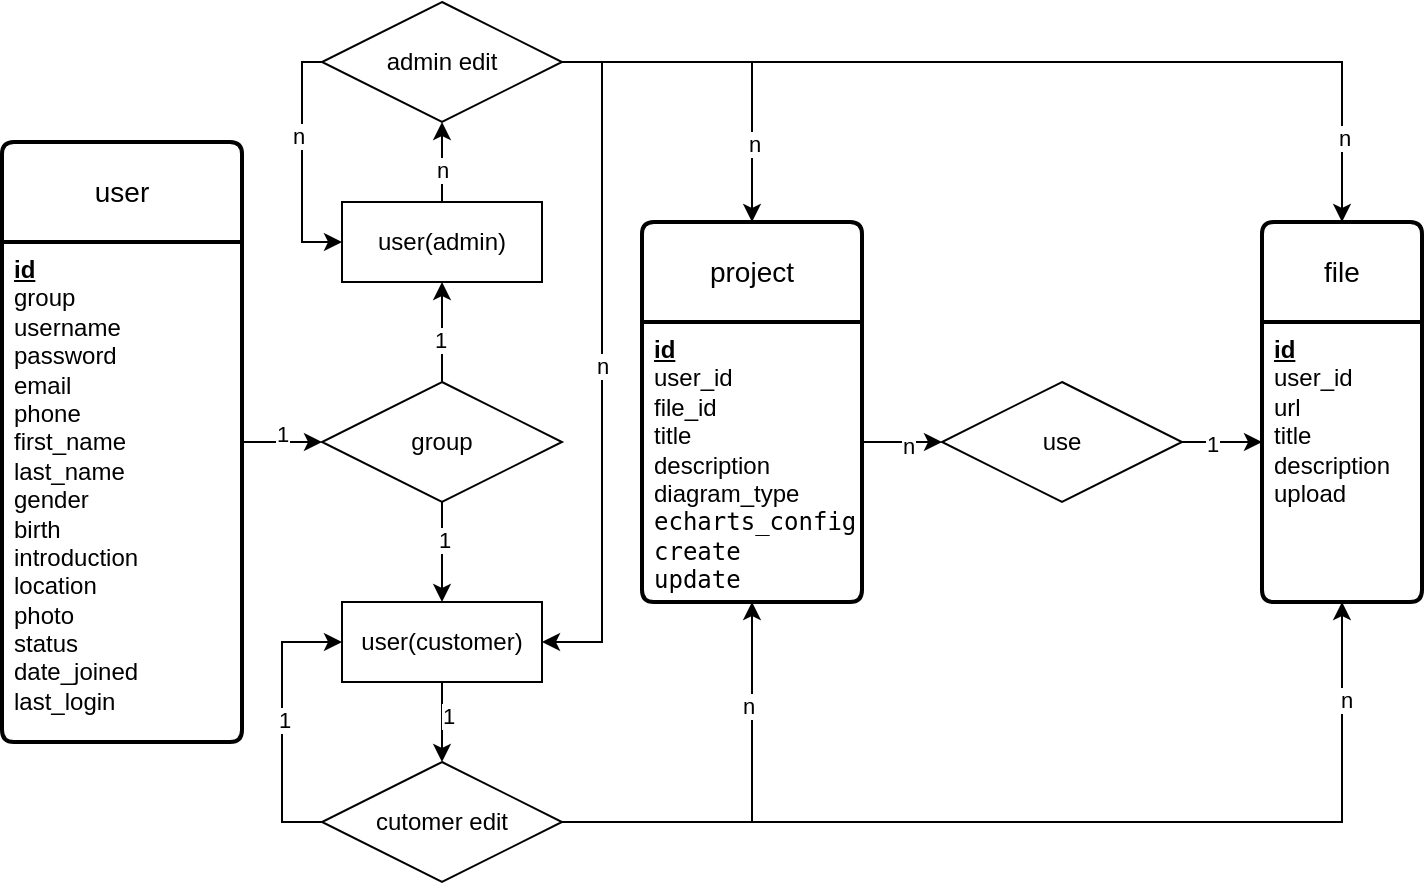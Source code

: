 <mxfile version="26.0.11">
  <diagram name="Page-1" id="Ezr3lK1BZChRI7_YOY6R">
    <mxGraphModel dx="1195" dy="615" grid="1" gridSize="10" guides="1" tooltips="1" connect="1" arrows="1" fold="1" page="1" pageScale="1" pageWidth="827" pageHeight="1169" math="0" shadow="0">
      <root>
        <mxCell id="0" />
        <mxCell id="1" parent="0" />
        <mxCell id="ozpLbiX_fu5x1f-NspbY-40" value="user" style="swimlane;childLayout=stackLayout;horizontal=1;startSize=50;horizontalStack=0;rounded=1;fontSize=14;fontStyle=0;strokeWidth=2;resizeParent=0;resizeLast=1;shadow=0;dashed=0;align=center;arcSize=4;whiteSpace=wrap;html=1;" parent="1" vertex="1">
          <mxGeometry x="160" y="610" width="120" height="300" as="geometry" />
        </mxCell>
        <mxCell id="ozpLbiX_fu5x1f-NspbY-41" value="&lt;span style=&quot;font-weight: 700; text-wrap-mode: wrap; text-decoration-line: underline;&quot;&gt;id&lt;/span&gt;&lt;div&gt;&lt;div&gt;&lt;div&gt;&lt;div&gt;&lt;span style=&quot;text-wrap-mode: wrap;&quot;&gt;group&lt;/span&gt;&lt;/div&gt;&lt;/div&gt;&lt;div&gt;&lt;span style=&quot;text-wrap-mode: wrap;&quot;&gt;username&lt;/span&gt;&lt;/div&gt;&lt;div&gt;&lt;span style=&quot;text-wrap-mode: wrap;&quot;&gt;password&lt;/span&gt;&lt;span style=&quot;text-wrap-mode: wrap;&quot;&gt;&lt;/span&gt;&lt;/div&gt;&lt;div&gt;&lt;span style=&quot;text-wrap-mode: wrap;&quot;&gt;email&lt;/span&gt;&lt;span style=&quot;text-wrap-mode: wrap;&quot;&gt;&lt;/span&gt;&lt;/div&gt;&lt;div&gt;&lt;span style=&quot;text-wrap-mode: wrap;&quot;&gt;phone&lt;/span&gt;&lt;span style=&quot;text-wrap-mode: wrap;&quot;&gt;&lt;/span&gt;&lt;/div&gt;&lt;div&gt;&lt;span style=&quot;text-wrap-mode: wrap;&quot;&gt;first_name&lt;/span&gt;&lt;span style=&quot;text-wrap-mode: wrap;&quot;&gt;&lt;/span&gt;&lt;/div&gt;&lt;div&gt;&lt;span style=&quot;text-wrap-mode: wrap;&quot;&gt;last_name&lt;/span&gt;&lt;/div&gt;&lt;div&gt;&lt;span style=&quot;text-wrap-mode: wrap;&quot;&gt;gender&lt;/span&gt;&lt;/div&gt;&lt;div&gt;&lt;span style=&quot;text-wrap-mode: wrap;&quot;&gt;birth&lt;/span&gt;&lt;/div&gt;&lt;div&gt;&lt;span style=&quot;text-wrap-mode: wrap;&quot;&gt;introduction&lt;/span&gt;&lt;/div&gt;&lt;div&gt;&lt;span style=&quot;text-wrap-mode: wrap;&quot;&gt;location&lt;/span&gt;&lt;/div&gt;&lt;div&gt;&lt;span style=&quot;text-wrap-mode: wrap;&quot;&gt;photo&lt;/span&gt;&lt;span style=&quot;text-wrap-mode: wrap;&quot;&gt;&lt;/span&gt;&lt;/div&gt;&lt;div&gt;&lt;span style=&quot;text-wrap-mode: wrap;&quot;&gt;status&lt;/span&gt;&lt;/div&gt;&lt;div&gt;&lt;span style=&quot;background-color: transparent; color: light-dark(rgb(0, 0, 0), rgb(255, 255, 255));&quot;&gt;date_joined&lt;/span&gt;&lt;/div&gt;&lt;div&gt;last_login&amp;nbsp;&lt;/div&gt;&lt;div&gt;&amp;nbsp;&lt;span style=&quot;text-wrap-mode: wrap;&quot;&gt;&lt;/span&gt;&lt;/div&gt;&lt;/div&gt;&lt;/div&gt;" style="align=left;strokeColor=none;fillColor=none;spacingLeft=4;fontSize=12;verticalAlign=top;resizable=0;rotatable=0;part=1;html=1;" parent="ozpLbiX_fu5x1f-NspbY-40" vertex="1">
          <mxGeometry y="50" width="120" height="250" as="geometry" />
        </mxCell>
        <mxCell id="r9TCEUBcotQIVBJyixz0-10" value="project" style="swimlane;childLayout=stackLayout;horizontal=1;startSize=50;horizontalStack=0;rounded=1;fontSize=14;fontStyle=0;strokeWidth=2;resizeParent=0;resizeLast=1;shadow=0;dashed=0;align=center;arcSize=4;whiteSpace=wrap;html=1;" vertex="1" parent="1">
          <mxGeometry x="480" y="650" width="110" height="190" as="geometry" />
        </mxCell>
        <mxCell id="r9TCEUBcotQIVBJyixz0-11" value="&lt;span style=&quot;text-wrap-mode: wrap; text-decoration-line: underline; font-weight: 700;&quot;&gt;id&lt;/span&gt;&lt;div&gt;user_id&lt;/div&gt;&lt;div&gt;file_id&lt;/div&gt;&lt;div&gt;title&lt;/div&gt;&lt;div&gt;description&lt;/div&gt;&lt;div&gt;diagram_type&lt;/div&gt;&lt;div&gt;&lt;code&gt;echarts_config&lt;/code&gt;&lt;/div&gt;&lt;div&gt;&lt;code&gt;create&lt;/code&gt;&lt;/div&gt;&lt;div&gt;&lt;code&gt;update&lt;/code&gt;&lt;/div&gt;" style="align=left;strokeColor=none;fillColor=none;spacingLeft=4;fontSize=12;verticalAlign=top;resizable=0;rotatable=0;part=1;html=1;" vertex="1" parent="r9TCEUBcotQIVBJyixz0-10">
          <mxGeometry y="50" width="110" height="140" as="geometry" />
        </mxCell>
        <mxCell id="r9TCEUBcotQIVBJyixz0-13" value="file" style="swimlane;childLayout=stackLayout;horizontal=1;startSize=50;horizontalStack=0;rounded=1;fontSize=14;fontStyle=0;strokeWidth=2;resizeParent=0;resizeLast=1;shadow=0;dashed=0;align=center;arcSize=4;whiteSpace=wrap;html=1;" vertex="1" parent="1">
          <mxGeometry x="790" y="650" width="80" height="190" as="geometry" />
        </mxCell>
        <mxCell id="r9TCEUBcotQIVBJyixz0-14" value="&lt;span style=&quot;text-wrap-mode: wrap; text-decoration-line: underline; font-weight: 700;&quot;&gt;id&lt;/span&gt;&lt;div&gt;user_id&lt;/div&gt;&lt;div&gt;&lt;span style=&quot;background-color: transparent; color: light-dark(rgb(0, 0, 0), rgb(255, 255, 255));&quot;&gt;url&lt;/span&gt;&lt;/div&gt;&lt;div&gt;&lt;span style=&quot;background-color: transparent; color: light-dark(rgb(0, 0, 0), rgb(255, 255, 255));&quot;&gt;title&lt;/span&gt;&lt;/div&gt;&lt;div&gt;description&lt;/div&gt;&lt;div&gt;&lt;span style=&quot;background-color: transparent; color: light-dark(rgb(0, 0, 0), rgb(255, 255, 255));&quot;&gt;upload&lt;/span&gt;&lt;/div&gt;&lt;div&gt;&lt;br&gt;&lt;/div&gt;" style="align=left;strokeColor=none;fillColor=none;spacingLeft=4;fontSize=12;verticalAlign=top;resizable=0;rotatable=0;part=1;html=1;" vertex="1" parent="r9TCEUBcotQIVBJyixz0-13">
          <mxGeometry y="50" width="80" height="140" as="geometry" />
        </mxCell>
        <mxCell id="r9TCEUBcotQIVBJyixz0-40" value="use" style="shape=rhombus;perimeter=rhombusPerimeter;whiteSpace=wrap;html=1;align=center;" vertex="1" parent="1">
          <mxGeometry x="630" y="730" width="120" height="60" as="geometry" />
        </mxCell>
        <mxCell id="r9TCEUBcotQIVBJyixz0-183" style="edgeStyle=orthogonalEdgeStyle;rounded=0;orthogonalLoop=1;jettySize=auto;html=1;entryX=0.5;entryY=1;entryDx=0;entryDy=0;" edge="1" parent="1" source="r9TCEUBcotQIVBJyixz0-65" target="r9TCEUBcotQIVBJyixz0-11">
          <mxGeometry relative="1" as="geometry" />
        </mxCell>
        <mxCell id="r9TCEUBcotQIVBJyixz0-200" value="n" style="edgeLabel;html=1;align=center;verticalAlign=middle;resizable=0;points=[];" vertex="1" connectable="0" parent="r9TCEUBcotQIVBJyixz0-183">
          <mxGeometry x="0.493" y="2" relative="1" as="geometry">
            <mxPoint as="offset" />
          </mxGeometry>
        </mxCell>
        <mxCell id="r9TCEUBcotQIVBJyixz0-184" style="edgeStyle=orthogonalEdgeStyle;rounded=0;orthogonalLoop=1;jettySize=auto;html=1;entryX=0.5;entryY=1;entryDx=0;entryDy=0;" edge="1" parent="1" source="r9TCEUBcotQIVBJyixz0-65" target="r9TCEUBcotQIVBJyixz0-14">
          <mxGeometry relative="1" as="geometry" />
        </mxCell>
        <mxCell id="r9TCEUBcotQIVBJyixz0-201" value="n" style="edgeLabel;html=1;align=center;verticalAlign=middle;resizable=0;points=[];" vertex="1" connectable="0" parent="r9TCEUBcotQIVBJyixz0-184">
          <mxGeometry x="0.805" y="-2" relative="1" as="geometry">
            <mxPoint as="offset" />
          </mxGeometry>
        </mxCell>
        <mxCell id="r9TCEUBcotQIVBJyixz0-186" style="edgeStyle=orthogonalEdgeStyle;rounded=0;orthogonalLoop=1;jettySize=auto;html=1;entryX=0;entryY=0.5;entryDx=0;entryDy=0;" edge="1" parent="1" source="r9TCEUBcotQIVBJyixz0-65" target="r9TCEUBcotQIVBJyixz0-79">
          <mxGeometry relative="1" as="geometry">
            <Array as="points">
              <mxPoint x="300" y="950" />
              <mxPoint x="300" y="860" />
            </Array>
          </mxGeometry>
        </mxCell>
        <mxCell id="r9TCEUBcotQIVBJyixz0-199" value="1" style="edgeLabel;html=1;align=center;verticalAlign=middle;resizable=0;points=[];" vertex="1" connectable="0" parent="r9TCEUBcotQIVBJyixz0-186">
          <mxGeometry x="0.024" y="-1" relative="1" as="geometry">
            <mxPoint as="offset" />
          </mxGeometry>
        </mxCell>
        <mxCell id="r9TCEUBcotQIVBJyixz0-65" value="cutomer edit" style="shape=rhombus;perimeter=rhombusPerimeter;whiteSpace=wrap;html=1;align=center;" vertex="1" parent="1">
          <mxGeometry x="320" y="920" width="120" height="60" as="geometry" />
        </mxCell>
        <mxCell id="r9TCEUBcotQIVBJyixz0-179" style="edgeStyle=orthogonalEdgeStyle;rounded=0;orthogonalLoop=1;jettySize=auto;html=1;entryX=0.5;entryY=1;entryDx=0;entryDy=0;" edge="1" parent="1" source="r9TCEUBcotQIVBJyixz0-77" target="r9TCEUBcotQIVBJyixz0-100">
          <mxGeometry relative="1" as="geometry" />
        </mxCell>
        <mxCell id="r9TCEUBcotQIVBJyixz0-209" value="n" style="edgeLabel;html=1;align=center;verticalAlign=middle;resizable=0;points=[];" vertex="1" connectable="0" parent="r9TCEUBcotQIVBJyixz0-179">
          <mxGeometry x="-0.167" relative="1" as="geometry">
            <mxPoint as="offset" />
          </mxGeometry>
        </mxCell>
        <mxCell id="r9TCEUBcotQIVBJyixz0-77" value="user(admin)" style="whiteSpace=wrap;html=1;align=center;" vertex="1" parent="1">
          <mxGeometry x="330" y="640" width="100" height="40" as="geometry" />
        </mxCell>
        <mxCell id="r9TCEUBcotQIVBJyixz0-182" style="edgeStyle=orthogonalEdgeStyle;rounded=0;orthogonalLoop=1;jettySize=auto;html=1;entryX=0.5;entryY=0;entryDx=0;entryDy=0;" edge="1" parent="1" source="r9TCEUBcotQIVBJyixz0-79" target="r9TCEUBcotQIVBJyixz0-65">
          <mxGeometry relative="1" as="geometry" />
        </mxCell>
        <mxCell id="r9TCEUBcotQIVBJyixz0-198" value="1" style="edgeLabel;html=1;align=center;verticalAlign=middle;resizable=0;points=[];" vertex="1" connectable="0" parent="r9TCEUBcotQIVBJyixz0-182">
          <mxGeometry x="-0.167" y="3" relative="1" as="geometry">
            <mxPoint as="offset" />
          </mxGeometry>
        </mxCell>
        <mxCell id="r9TCEUBcotQIVBJyixz0-79" value="user(customer)" style="whiteSpace=wrap;html=1;align=center;" vertex="1" parent="1">
          <mxGeometry x="330" y="840" width="100" height="40" as="geometry" />
        </mxCell>
        <mxCell id="r9TCEUBcotQIVBJyixz0-180" style="edgeStyle=orthogonalEdgeStyle;rounded=0;orthogonalLoop=1;jettySize=auto;html=1;entryX=0.5;entryY=0;entryDx=0;entryDy=0;" edge="1" parent="1" source="r9TCEUBcotQIVBJyixz0-100" target="r9TCEUBcotQIVBJyixz0-10">
          <mxGeometry relative="1" as="geometry" />
        </mxCell>
        <mxCell id="r9TCEUBcotQIVBJyixz0-190" value="n" style="edgeLabel;html=1;align=center;verticalAlign=middle;resizable=0;points=[];" vertex="1" connectable="0" parent="r9TCEUBcotQIVBJyixz0-180">
          <mxGeometry x="0.55" y="1" relative="1" as="geometry">
            <mxPoint as="offset" />
          </mxGeometry>
        </mxCell>
        <mxCell id="r9TCEUBcotQIVBJyixz0-181" style="edgeStyle=orthogonalEdgeStyle;rounded=0;orthogonalLoop=1;jettySize=auto;html=1;entryX=0.5;entryY=0;entryDx=0;entryDy=0;" edge="1" parent="1" source="r9TCEUBcotQIVBJyixz0-100" target="r9TCEUBcotQIVBJyixz0-13">
          <mxGeometry relative="1" as="geometry" />
        </mxCell>
        <mxCell id="r9TCEUBcotQIVBJyixz0-191" value="n" style="edgeLabel;html=1;align=center;verticalAlign=middle;resizable=0;points=[];" vertex="1" connectable="0" parent="r9TCEUBcotQIVBJyixz0-181">
          <mxGeometry x="0.821" y="1" relative="1" as="geometry">
            <mxPoint as="offset" />
          </mxGeometry>
        </mxCell>
        <mxCell id="r9TCEUBcotQIVBJyixz0-185" style="edgeStyle=orthogonalEdgeStyle;rounded=0;orthogonalLoop=1;jettySize=auto;html=1;entryX=0;entryY=0.5;entryDx=0;entryDy=0;" edge="1" parent="1" source="r9TCEUBcotQIVBJyixz0-100" target="r9TCEUBcotQIVBJyixz0-77">
          <mxGeometry relative="1" as="geometry">
            <Array as="points">
              <mxPoint x="310" y="570" />
              <mxPoint x="310" y="660" />
            </Array>
          </mxGeometry>
        </mxCell>
        <mxCell id="r9TCEUBcotQIVBJyixz0-189" value="n" style="edgeLabel;html=1;align=center;verticalAlign=middle;resizable=0;points=[];" vertex="1" connectable="0" parent="r9TCEUBcotQIVBJyixz0-185">
          <mxGeometry x="-0.222" y="-2" relative="1" as="geometry">
            <mxPoint as="offset" />
          </mxGeometry>
        </mxCell>
        <mxCell id="r9TCEUBcotQIVBJyixz0-187" style="edgeStyle=orthogonalEdgeStyle;rounded=0;orthogonalLoop=1;jettySize=auto;html=1;entryX=1;entryY=0.5;entryDx=0;entryDy=0;" edge="1" parent="1" source="r9TCEUBcotQIVBJyixz0-100" target="r9TCEUBcotQIVBJyixz0-79">
          <mxGeometry relative="1" as="geometry">
            <Array as="points">
              <mxPoint x="460" y="570" />
              <mxPoint x="460" y="860" />
            </Array>
          </mxGeometry>
        </mxCell>
        <mxCell id="r9TCEUBcotQIVBJyixz0-197" value="n" style="edgeLabel;html=1;align=center;verticalAlign=middle;resizable=0;points=[];" vertex="1" connectable="0" parent="r9TCEUBcotQIVBJyixz0-187">
          <mxGeometry x="0.01" relative="1" as="geometry">
            <mxPoint as="offset" />
          </mxGeometry>
        </mxCell>
        <mxCell id="r9TCEUBcotQIVBJyixz0-100" value="admin edit" style="shape=rhombus;perimeter=rhombusPerimeter;whiteSpace=wrap;html=1;align=center;" vertex="1" parent="1">
          <mxGeometry x="320" y="540" width="120" height="60" as="geometry" />
        </mxCell>
        <mxCell id="r9TCEUBcotQIVBJyixz0-168" style="edgeStyle=orthogonalEdgeStyle;rounded=0;orthogonalLoop=1;jettySize=auto;html=1;entryX=0.5;entryY=1;entryDx=0;entryDy=0;" edge="1" parent="1" source="r9TCEUBcotQIVBJyixz0-85" target="r9TCEUBcotQIVBJyixz0-77">
          <mxGeometry relative="1" as="geometry" />
        </mxCell>
        <mxCell id="r9TCEUBcotQIVBJyixz0-171" value="1" style="edgeLabel;html=1;align=center;verticalAlign=middle;resizable=0;points=[];" vertex="1" connectable="0" parent="r9TCEUBcotQIVBJyixz0-168">
          <mxGeometry x="-0.16" y="1" relative="1" as="geometry">
            <mxPoint as="offset" />
          </mxGeometry>
        </mxCell>
        <mxCell id="r9TCEUBcotQIVBJyixz0-169" style="edgeStyle=orthogonalEdgeStyle;rounded=0;orthogonalLoop=1;jettySize=auto;html=1;entryX=0.5;entryY=0;entryDx=0;entryDy=0;" edge="1" parent="1" source="r9TCEUBcotQIVBJyixz0-85" target="r9TCEUBcotQIVBJyixz0-79">
          <mxGeometry relative="1" as="geometry" />
        </mxCell>
        <mxCell id="r9TCEUBcotQIVBJyixz0-172" value="1" style="edgeLabel;html=1;align=center;verticalAlign=middle;resizable=0;points=[];" vertex="1" connectable="0" parent="r9TCEUBcotQIVBJyixz0-169">
          <mxGeometry x="-0.24" y="1" relative="1" as="geometry">
            <mxPoint as="offset" />
          </mxGeometry>
        </mxCell>
        <mxCell id="r9TCEUBcotQIVBJyixz0-85" value="group" style="shape=rhombus;perimeter=rhombusPerimeter;whiteSpace=wrap;html=1;align=center;" vertex="1" parent="1">
          <mxGeometry x="320" y="730" width="120" height="60" as="geometry" />
        </mxCell>
        <mxCell id="r9TCEUBcotQIVBJyixz0-167" style="edgeStyle=orthogonalEdgeStyle;rounded=0;orthogonalLoop=1;jettySize=auto;html=1;entryX=0;entryY=0.5;entryDx=0;entryDy=0;" edge="1" parent="1" source="ozpLbiX_fu5x1f-NspbY-41" target="r9TCEUBcotQIVBJyixz0-85">
          <mxGeometry relative="1" as="geometry">
            <Array as="points">
              <mxPoint x="280" y="760" />
              <mxPoint x="280" y="760" />
            </Array>
          </mxGeometry>
        </mxCell>
        <mxCell id="r9TCEUBcotQIVBJyixz0-170" value="1" style="edgeLabel;html=1;align=center;verticalAlign=middle;resizable=0;points=[];" vertex="1" connectable="0" parent="r9TCEUBcotQIVBJyixz0-167">
          <mxGeometry y="4" relative="1" as="geometry">
            <mxPoint as="offset" />
          </mxGeometry>
        </mxCell>
        <mxCell id="r9TCEUBcotQIVBJyixz0-202" style="edgeStyle=orthogonalEdgeStyle;rounded=0;orthogonalLoop=1;jettySize=auto;html=1;entryX=0;entryY=0.5;entryDx=0;entryDy=0;" edge="1" parent="1" source="r9TCEUBcotQIVBJyixz0-11" target="r9TCEUBcotQIVBJyixz0-40">
          <mxGeometry relative="1" as="geometry">
            <Array as="points">
              <mxPoint x="600" y="760" />
              <mxPoint x="600" y="760" />
            </Array>
          </mxGeometry>
        </mxCell>
        <mxCell id="r9TCEUBcotQIVBJyixz0-204" value="n" style="edgeLabel;html=1;align=center;verticalAlign=middle;resizable=0;points=[];" vertex="1" connectable="0" parent="r9TCEUBcotQIVBJyixz0-202">
          <mxGeometry x="0.133" y="-2" relative="1" as="geometry">
            <mxPoint as="offset" />
          </mxGeometry>
        </mxCell>
        <mxCell id="r9TCEUBcotQIVBJyixz0-203" style="edgeStyle=orthogonalEdgeStyle;rounded=0;orthogonalLoop=1;jettySize=auto;html=1;entryX=0;entryY=0.429;entryDx=0;entryDy=0;entryPerimeter=0;" edge="1" parent="1" source="r9TCEUBcotQIVBJyixz0-40" target="r9TCEUBcotQIVBJyixz0-14">
          <mxGeometry relative="1" as="geometry" />
        </mxCell>
        <mxCell id="r9TCEUBcotQIVBJyixz0-205" value="1" style="edgeLabel;html=1;align=center;verticalAlign=middle;resizable=0;points=[];" vertex="1" connectable="0" parent="r9TCEUBcotQIVBJyixz0-203">
          <mxGeometry x="-0.252" y="-1" relative="1" as="geometry">
            <mxPoint as="offset" />
          </mxGeometry>
        </mxCell>
      </root>
    </mxGraphModel>
  </diagram>
</mxfile>
